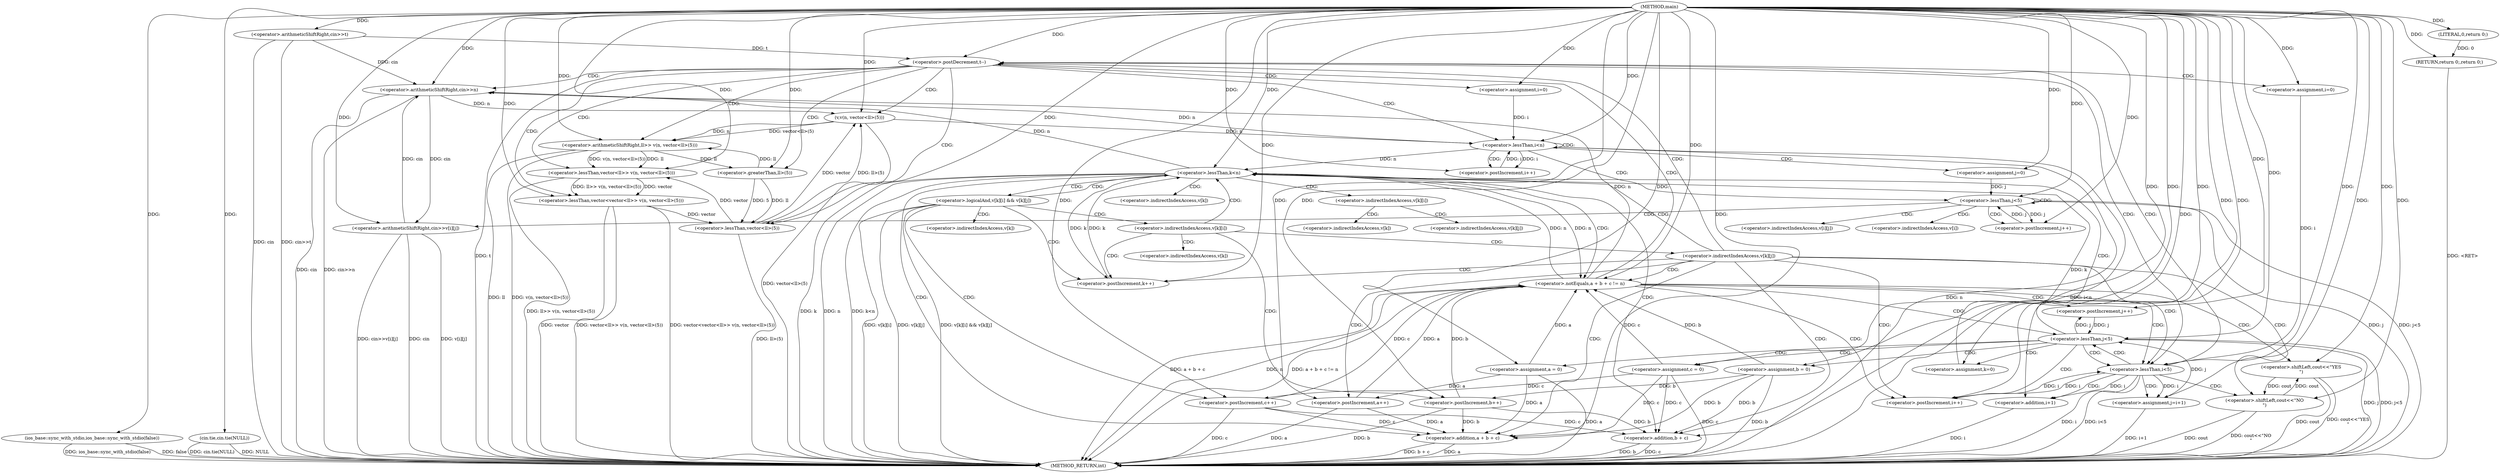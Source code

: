 digraph "main" {  
"1000128" [label = "(METHOD,main)" ]
"1000295" [label = "(METHOD_RETURN,int)" ]
"1000130" [label = "(ios_base::sync_with_stdio,ios_base::sync_with_stdio(false))" ]
"1000132" [label = "(cin.tie,cin.tie(NULL))" ]
"1000135" [label = "(<operator>.arithmeticShiftRight,cin>>t)" ]
"1000293" [label = "(RETURN,return 0;,return 0;)" ]
"1000140" [label = "(<operator>.postDecrement,t--)" ]
"1000294" [label = "(LITERAL,0,return 0;)" ]
"1000144" [label = "(<operator>.arithmeticShiftRight,cin>>n)" ]
"1000147" [label = "(<operator>.lessThan,vector<vector<ll>> v(n, vector<ll>(5)))" ]
"1000290" [label = "(<operator>.shiftLeft,cout<<\"NO\n\")" ]
"1000162" [label = "(<operator>.assignment,i=0)" ]
"1000165" [label = "(<operator>.lessThan,i<n)" ]
"1000168" [label = "(<operator>.postIncrement,i++)" ]
"1000191" [label = "(<operator>.assignment,i=0)" ]
"1000194" [label = "(<operator>.lessThan,i<5)" ]
"1000197" [label = "(<operator>.postIncrement,i++)" ]
"1000149" [label = "(<operator>.lessThan,vector<ll>> v(n, vector<ll>(5)))" ]
"1000151" [label = "(<operator>.arithmeticShiftRight,ll>> v(n, vector<ll>(5)))" ]
"1000173" [label = "(<operator>.assignment,j=0)" ]
"1000176" [label = "(<operator>.lessThan,j<5)" ]
"1000179" [label = "(<operator>.postIncrement,j++)" ]
"1000202" [label = "(<operator>.assignment,j=i+1)" ]
"1000207" [label = "(<operator>.lessThan,j<5)" ]
"1000210" [label = "(<operator>.postIncrement,j++)" ]
"1000153" [label = "(v,v(n, vector<ll>(5)))" ]
"1000182" [label = "(<operator>.arithmeticShiftRight,cin>>v[i][j])" ]
"1000214" [label = "(<operator>.assignment,a = 0)" ]
"1000218" [label = "(<operator>.assignment,b = 0)" ]
"1000222" [label = "(<operator>.assignment,c = 0)" ]
"1000155" [label = "(<operator>.lessThan,vector<ll>(5))" ]
"1000204" [label = "(<operator>.addition,i+1)" ]
"1000227" [label = "(<operator>.assignment,k=0)" ]
"1000230" [label = "(<operator>.lessThan,k<n)" ]
"1000233" [label = "(<operator>.postIncrement,k++)" ]
"1000274" [label = "(<operator>.notEquals,a + b + c != n)" ]
"1000157" [label = "(<operator>.greaterThan,ll>(5))" ]
"1000237" [label = "(<operator>.logicalAnd,v[k][i] && v[k][j])" ]
"1000275" [label = "(<operator>.addition,a + b + c)" ]
"1000249" [label = "(<operator>.postIncrement,c++)" ]
"1000277" [label = "(<operator>.addition,b + c)" ]
"1000286" [label = "(<operator>.shiftLeft,cout<<\"YES\n\")" ]
"1000259" [label = "(<operator>.postIncrement,b++)" ]
"1000269" [label = "(<operator>.postIncrement,a++)" ]
"1000184" [label = "(<operator>.indirectIndexAccess,v[i][j])" ]
"1000185" [label = "(<operator>.indirectIndexAccess,v[i])" ]
"1000238" [label = "(<operator>.indirectIndexAccess,v[k][i])" ]
"1000243" [label = "(<operator>.indirectIndexAccess,v[k][j])" ]
"1000239" [label = "(<operator>.indirectIndexAccess,v[k])" ]
"1000244" [label = "(<operator>.indirectIndexAccess,v[k])" ]
"1000253" [label = "(<operator>.indirectIndexAccess,v[k][i])" ]
"1000254" [label = "(<operator>.indirectIndexAccess,v[k])" ]
"1000263" [label = "(<operator>.indirectIndexAccess,v[k][j])" ]
"1000264" [label = "(<operator>.indirectIndexAccess,v[k])" ]
  "1000130" -> "1000295"  [ label = "DDG: ios_base::sync_with_stdio(false)"] 
  "1000132" -> "1000295"  [ label = "DDG: cin.tie(NULL)"] 
  "1000135" -> "1000295"  [ label = "DDG: cin"] 
  "1000135" -> "1000295"  [ label = "DDG: cin>>t"] 
  "1000140" -> "1000295"  [ label = "DDG: t"] 
  "1000144" -> "1000295"  [ label = "DDG: cin"] 
  "1000144" -> "1000295"  [ label = "DDG: cin>>n"] 
  "1000147" -> "1000295"  [ label = "DDG: vector"] 
  "1000151" -> "1000295"  [ label = "DDG: ll"] 
  "1000155" -> "1000295"  [ label = "DDG: ll>(5)"] 
  "1000153" -> "1000295"  [ label = "DDG: vector<ll>(5)"] 
  "1000151" -> "1000295"  [ label = "DDG: v(n, vector<ll>(5))"] 
  "1000149" -> "1000295"  [ label = "DDG: ll>> v(n, vector<ll>(5))"] 
  "1000147" -> "1000295"  [ label = "DDG: vector<ll>> v(n, vector<ll>(5))"] 
  "1000147" -> "1000295"  [ label = "DDG: vector<vector<ll>> v(n, vector<ll>(5))"] 
  "1000165" -> "1000295"  [ label = "DDG: n"] 
  "1000165" -> "1000295"  [ label = "DDG: i<n"] 
  "1000194" -> "1000295"  [ label = "DDG: i"] 
  "1000194" -> "1000295"  [ label = "DDG: i<5"] 
  "1000204" -> "1000295"  [ label = "DDG: i"] 
  "1000202" -> "1000295"  [ label = "DDG: i+1"] 
  "1000207" -> "1000295"  [ label = "DDG: j"] 
  "1000207" -> "1000295"  [ label = "DDG: j<5"] 
  "1000214" -> "1000295"  [ label = "DDG: a"] 
  "1000218" -> "1000295"  [ label = "DDG: b"] 
  "1000222" -> "1000295"  [ label = "DDG: c"] 
  "1000230" -> "1000295"  [ label = "DDG: k"] 
  "1000230" -> "1000295"  [ label = "DDG: n"] 
  "1000230" -> "1000295"  [ label = "DDG: k<n"] 
  "1000237" -> "1000295"  [ label = "DDG: v[k][i]"] 
  "1000237" -> "1000295"  [ label = "DDG: v[k][j]"] 
  "1000237" -> "1000295"  [ label = "DDG: v[k][i] && v[k][j]"] 
  "1000290" -> "1000295"  [ label = "DDG: cout"] 
  "1000290" -> "1000295"  [ label = "DDG: cout<<\"NO\n\""] 
  "1000275" -> "1000295"  [ label = "DDG: a"] 
  "1000277" -> "1000295"  [ label = "DDG: b"] 
  "1000277" -> "1000295"  [ label = "DDG: c"] 
  "1000275" -> "1000295"  [ label = "DDG: b + c"] 
  "1000274" -> "1000295"  [ label = "DDG: a + b + c"] 
  "1000274" -> "1000295"  [ label = "DDG: n"] 
  "1000274" -> "1000295"  [ label = "DDG: a + b + c != n"] 
  "1000286" -> "1000295"  [ label = "DDG: cout"] 
  "1000286" -> "1000295"  [ label = "DDG: cout<<\"YES\n\""] 
  "1000269" -> "1000295"  [ label = "DDG: a"] 
  "1000259" -> "1000295"  [ label = "DDG: b"] 
  "1000249" -> "1000295"  [ label = "DDG: c"] 
  "1000176" -> "1000295"  [ label = "DDG: j"] 
  "1000176" -> "1000295"  [ label = "DDG: j<5"] 
  "1000182" -> "1000295"  [ label = "DDG: cin"] 
  "1000182" -> "1000295"  [ label = "DDG: v[i][j]"] 
  "1000182" -> "1000295"  [ label = "DDG: cin>>v[i][j]"] 
  "1000293" -> "1000295"  [ label = "DDG: <RET>"] 
  "1000132" -> "1000295"  [ label = "DDG: NULL"] 
  "1000130" -> "1000295"  [ label = "DDG: false"] 
  "1000294" -> "1000293"  [ label = "DDG: 0"] 
  "1000128" -> "1000293"  [ label = "DDG: "] 
  "1000128" -> "1000130"  [ label = "DDG: "] 
  "1000128" -> "1000132"  [ label = "DDG: "] 
  "1000128" -> "1000135"  [ label = "DDG: "] 
  "1000128" -> "1000294"  [ label = "DDG: "] 
  "1000135" -> "1000140"  [ label = "DDG: t"] 
  "1000128" -> "1000140"  [ label = "DDG: "] 
  "1000135" -> "1000144"  [ label = "DDG: cin"] 
  "1000182" -> "1000144"  [ label = "DDG: cin"] 
  "1000128" -> "1000144"  [ label = "DDG: "] 
  "1000165" -> "1000144"  [ label = "DDG: n"] 
  "1000230" -> "1000144"  [ label = "DDG: n"] 
  "1000274" -> "1000144"  [ label = "DDG: n"] 
  "1000149" -> "1000147"  [ label = "DDG: vector"] 
  "1000128" -> "1000147"  [ label = "DDG: "] 
  "1000149" -> "1000147"  [ label = "DDG: ll>> v(n, vector<ll>(5))"] 
  "1000128" -> "1000162"  [ label = "DDG: "] 
  "1000128" -> "1000191"  [ label = "DDG: "] 
  "1000286" -> "1000290"  [ label = "DDG: cout"] 
  "1000128" -> "1000290"  [ label = "DDG: "] 
  "1000155" -> "1000149"  [ label = "DDG: vector"] 
  "1000128" -> "1000149"  [ label = "DDG: "] 
  "1000151" -> "1000149"  [ label = "DDG: v(n, vector<ll>(5))"] 
  "1000151" -> "1000149"  [ label = "DDG: ll"] 
  "1000162" -> "1000165"  [ label = "DDG: i"] 
  "1000168" -> "1000165"  [ label = "DDG: i"] 
  "1000128" -> "1000165"  [ label = "DDG: "] 
  "1000153" -> "1000165"  [ label = "DDG: n"] 
  "1000165" -> "1000168"  [ label = "DDG: i"] 
  "1000128" -> "1000168"  [ label = "DDG: "] 
  "1000191" -> "1000194"  [ label = "DDG: i"] 
  "1000197" -> "1000194"  [ label = "DDG: i"] 
  "1000128" -> "1000194"  [ label = "DDG: "] 
  "1000128" -> "1000197"  [ label = "DDG: "] 
  "1000194" -> "1000197"  [ label = "DDG: i"] 
  "1000157" -> "1000151"  [ label = "DDG: ll"] 
  "1000128" -> "1000151"  [ label = "DDG: "] 
  "1000153" -> "1000151"  [ label = "DDG: vector<ll>(5)"] 
  "1000153" -> "1000151"  [ label = "DDG: n"] 
  "1000128" -> "1000173"  [ label = "DDG: "] 
  "1000128" -> "1000202"  [ label = "DDG: "] 
  "1000194" -> "1000202"  [ label = "DDG: i"] 
  "1000144" -> "1000153"  [ label = "DDG: n"] 
  "1000128" -> "1000153"  [ label = "DDG: "] 
  "1000155" -> "1000153"  [ label = "DDG: vector"] 
  "1000155" -> "1000153"  [ label = "DDG: ll>(5)"] 
  "1000173" -> "1000176"  [ label = "DDG: j"] 
  "1000179" -> "1000176"  [ label = "DDG: j"] 
  "1000128" -> "1000176"  [ label = "DDG: "] 
  "1000176" -> "1000179"  [ label = "DDG: j"] 
  "1000128" -> "1000179"  [ label = "DDG: "] 
  "1000202" -> "1000207"  [ label = "DDG: j"] 
  "1000210" -> "1000207"  [ label = "DDG: j"] 
  "1000128" -> "1000207"  [ label = "DDG: "] 
  "1000207" -> "1000210"  [ label = "DDG: j"] 
  "1000128" -> "1000210"  [ label = "DDG: "] 
  "1000128" -> "1000214"  [ label = "DDG: "] 
  "1000128" -> "1000218"  [ label = "DDG: "] 
  "1000128" -> "1000222"  [ label = "DDG: "] 
  "1000147" -> "1000155"  [ label = "DDG: vector"] 
  "1000128" -> "1000155"  [ label = "DDG: "] 
  "1000157" -> "1000155"  [ label = "DDG: 5"] 
  "1000157" -> "1000155"  [ label = "DDG: ll"] 
  "1000144" -> "1000182"  [ label = "DDG: cin"] 
  "1000128" -> "1000182"  [ label = "DDG: "] 
  "1000194" -> "1000204"  [ label = "DDG: i"] 
  "1000128" -> "1000204"  [ label = "DDG: "] 
  "1000128" -> "1000227"  [ label = "DDG: "] 
  "1000151" -> "1000157"  [ label = "DDG: ll"] 
  "1000128" -> "1000157"  [ label = "DDG: "] 
  "1000227" -> "1000230"  [ label = "DDG: k"] 
  "1000233" -> "1000230"  [ label = "DDG: k"] 
  "1000128" -> "1000230"  [ label = "DDG: "] 
  "1000165" -> "1000230"  [ label = "DDG: n"] 
  "1000274" -> "1000230"  [ label = "DDG: n"] 
  "1000230" -> "1000233"  [ label = "DDG: k"] 
  "1000128" -> "1000233"  [ label = "DDG: "] 
  "1000214" -> "1000274"  [ label = "DDG: a"] 
  "1000269" -> "1000274"  [ label = "DDG: a"] 
  "1000128" -> "1000274"  [ label = "DDG: "] 
  "1000218" -> "1000274"  [ label = "DDG: b"] 
  "1000259" -> "1000274"  [ label = "DDG: b"] 
  "1000222" -> "1000274"  [ label = "DDG: c"] 
  "1000249" -> "1000274"  [ label = "DDG: c"] 
  "1000230" -> "1000274"  [ label = "DDG: n"] 
  "1000214" -> "1000275"  [ label = "DDG: a"] 
  "1000269" -> "1000275"  [ label = "DDG: a"] 
  "1000128" -> "1000275"  [ label = "DDG: "] 
  "1000218" -> "1000275"  [ label = "DDG: b"] 
  "1000259" -> "1000275"  [ label = "DDG: b"] 
  "1000222" -> "1000275"  [ label = "DDG: c"] 
  "1000249" -> "1000275"  [ label = "DDG: c"] 
  "1000218" -> "1000277"  [ label = "DDG: b"] 
  "1000259" -> "1000277"  [ label = "DDG: b"] 
  "1000128" -> "1000277"  [ label = "DDG: "] 
  "1000222" -> "1000277"  [ label = "DDG: c"] 
  "1000249" -> "1000277"  [ label = "DDG: c"] 
  "1000222" -> "1000249"  [ label = "DDG: c"] 
  "1000128" -> "1000249"  [ label = "DDG: "] 
  "1000290" -> "1000286"  [ label = "DDG: cout"] 
  "1000128" -> "1000286"  [ label = "DDG: "] 
  "1000218" -> "1000259"  [ label = "DDG: b"] 
  "1000128" -> "1000259"  [ label = "DDG: "] 
  "1000214" -> "1000269"  [ label = "DDG: a"] 
  "1000128" -> "1000269"  [ label = "DDG: "] 
  "1000140" -> "1000191"  [ label = "CDG: "] 
  "1000140" -> "1000144"  [ label = "CDG: "] 
  "1000140" -> "1000165"  [ label = "CDG: "] 
  "1000140" -> "1000157"  [ label = "CDG: "] 
  "1000140" -> "1000149"  [ label = "CDG: "] 
  "1000140" -> "1000151"  [ label = "CDG: "] 
  "1000140" -> "1000194"  [ label = "CDG: "] 
  "1000140" -> "1000153"  [ label = "CDG: "] 
  "1000140" -> "1000155"  [ label = "CDG: "] 
  "1000140" -> "1000147"  [ label = "CDG: "] 
  "1000140" -> "1000162"  [ label = "CDG: "] 
  "1000165" -> "1000165"  [ label = "CDG: "] 
  "1000165" -> "1000176"  [ label = "CDG: "] 
  "1000165" -> "1000168"  [ label = "CDG: "] 
  "1000165" -> "1000173"  [ label = "CDG: "] 
  "1000194" -> "1000204"  [ label = "CDG: "] 
  "1000194" -> "1000290"  [ label = "CDG: "] 
  "1000194" -> "1000207"  [ label = "CDG: "] 
  "1000194" -> "1000202"  [ label = "CDG: "] 
  "1000194" -> "1000140"  [ label = "CDG: "] 
  "1000176" -> "1000182"  [ label = "CDG: "] 
  "1000176" -> "1000179"  [ label = "CDG: "] 
  "1000176" -> "1000176"  [ label = "CDG: "] 
  "1000176" -> "1000185"  [ label = "CDG: "] 
  "1000176" -> "1000184"  [ label = "CDG: "] 
  "1000207" -> "1000197"  [ label = "CDG: "] 
  "1000207" -> "1000227"  [ label = "CDG: "] 
  "1000207" -> "1000222"  [ label = "CDG: "] 
  "1000207" -> "1000214"  [ label = "CDG: "] 
  "1000207" -> "1000194"  [ label = "CDG: "] 
  "1000207" -> "1000230"  [ label = "CDG: "] 
  "1000207" -> "1000218"  [ label = "CDG: "] 
  "1000230" -> "1000238"  [ label = "CDG: "] 
  "1000230" -> "1000274"  [ label = "CDG: "] 
  "1000230" -> "1000277"  [ label = "CDG: "] 
  "1000230" -> "1000239"  [ label = "CDG: "] 
  "1000230" -> "1000237"  [ label = "CDG: "] 
  "1000230" -> "1000275"  [ label = "CDG: "] 
  "1000274" -> "1000286"  [ label = "CDG: "] 
  "1000274" -> "1000140"  [ label = "CDG: "] 
  "1000274" -> "1000197"  [ label = "CDG: "] 
  "1000274" -> "1000210"  [ label = "CDG: "] 
  "1000274" -> "1000194"  [ label = "CDG: "] 
  "1000274" -> "1000207"  [ label = "CDG: "] 
  "1000237" -> "1000233"  [ label = "CDG: "] 
  "1000237" -> "1000254"  [ label = "CDG: "] 
  "1000237" -> "1000230"  [ label = "CDG: "] 
  "1000237" -> "1000253"  [ label = "CDG: "] 
  "1000237" -> "1000249"  [ label = "CDG: "] 
  "1000238" -> "1000243"  [ label = "CDG: "] 
  "1000238" -> "1000244"  [ label = "CDG: "] 
  "1000253" -> "1000233"  [ label = "CDG: "] 
  "1000253" -> "1000259"  [ label = "CDG: "] 
  "1000253" -> "1000263"  [ label = "CDG: "] 
  "1000253" -> "1000230"  [ label = "CDG: "] 
  "1000253" -> "1000264"  [ label = "CDG: "] 
  "1000263" -> "1000233"  [ label = "CDG: "] 
  "1000263" -> "1000269"  [ label = "CDG: "] 
  "1000263" -> "1000230"  [ label = "CDG: "] 
  "1000263" -> "1000197"  [ label = "CDG: "] 
  "1000263" -> "1000274"  [ label = "CDG: "] 
  "1000263" -> "1000277"  [ label = "CDG: "] 
  "1000263" -> "1000194"  [ label = "CDG: "] 
  "1000263" -> "1000290"  [ label = "CDG: "] 
  "1000263" -> "1000140"  [ label = "CDG: "] 
  "1000263" -> "1000275"  [ label = "CDG: "] 
}
